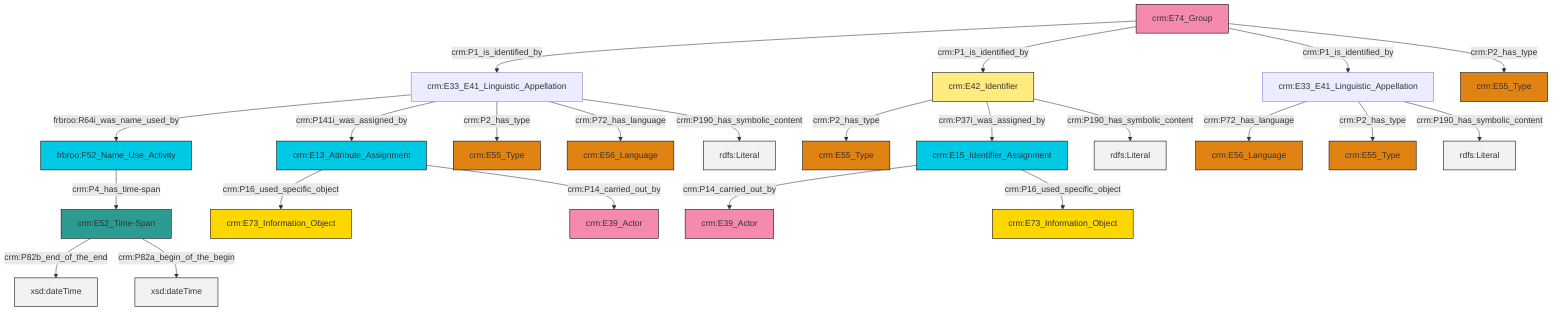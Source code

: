 graph TD
classDef Literal fill:#f2f2f2,stroke:#000000;
classDef CRM_Entity fill:#FFFFFF,stroke:#000000;
classDef Temporal_Entity fill:#00C9E6, stroke:#000000;
classDef Type fill:#E18312, stroke:#000000;
classDef Time-Span fill:#2C9C91, stroke:#000000;
classDef Appellation fill:#FFEB7F, stroke:#000000;
classDef Place fill:#008836, stroke:#000000;
classDef Persistent_Item fill:#B266B2, stroke:#000000;
classDef Conceptual_Object fill:#FFD700, stroke:#000000;
classDef Physical_Thing fill:#D2B48C, stroke:#000000;
classDef Actor fill:#f58aad, stroke:#000000;
classDef PC_Classes fill:#4ce600, stroke:#000000;
classDef Multi fill:#cccccc,stroke:#000000;

0["crm:E74_Group"]:::Actor -->|crm:P1_is_identified_by| 1["crm:E33_E41_Linguistic_Appellation"]:::Default
1["crm:E33_E41_Linguistic_Appellation"]:::Default -->|frbroo:R64i_was_name_used_by| 2["frbroo:F52_Name_Use_Activity"]:::Temporal_Entity
5["crm:E33_E41_Linguistic_Appellation"]:::Default -->|crm:P72_has_language| 6["crm:E56_Language"]:::Type
7["crm:E42_Identifier"]:::Appellation -->|crm:P2_has_type| 8["crm:E55_Type"]:::Type
0["crm:E74_Group"]:::Actor -->|crm:P1_is_identified_by| 7["crm:E42_Identifier"]:::Appellation
18["crm:E13_Attribute_Assignment"]:::Temporal_Entity -->|crm:P16_used_specific_object| 19["crm:E73_Information_Object"]:::Conceptual_Object
18["crm:E13_Attribute_Assignment"]:::Temporal_Entity -->|crm:P14_carried_out_by| 20["crm:E39_Actor"]:::Actor
3["crm:E15_Identifier_Assignment"]:::Temporal_Entity -->|crm:P14_carried_out_by| 22["crm:E39_Actor"]:::Actor
1["crm:E33_E41_Linguistic_Appellation"]:::Default -->|crm:P141i_was_assigned_by| 18["crm:E13_Attribute_Assignment"]:::Temporal_Entity
5["crm:E33_E41_Linguistic_Appellation"]:::Default -->|crm:P2_has_type| 13["crm:E55_Type"]:::Type
0["crm:E74_Group"]:::Actor -->|crm:P1_is_identified_by| 5["crm:E33_E41_Linguistic_Appellation"]:::Default
1["crm:E33_E41_Linguistic_Appellation"]:::Default -->|crm:P2_has_type| 27["crm:E55_Type"]:::Type
0["crm:E74_Group"]:::Actor -->|crm:P2_has_type| 10["crm:E55_Type"]:::Type
7["crm:E42_Identifier"]:::Appellation -->|crm:P37i_was_assigned_by| 3["crm:E15_Identifier_Assignment"]:::Temporal_Entity
5["crm:E33_E41_Linguistic_Appellation"]:::Default -->|crm:P190_has_symbolic_content| 29[rdfs:Literal]:::Literal
7["crm:E42_Identifier"]:::Appellation -->|crm:P190_has_symbolic_content| 31[rdfs:Literal]:::Literal
2["frbroo:F52_Name_Use_Activity"]:::Temporal_Entity -->|crm:P4_has_time-span| 16["crm:E52_Time-Span"]:::Time-Span
3["crm:E15_Identifier_Assignment"]:::Temporal_Entity -->|crm:P16_used_specific_object| 32["crm:E73_Information_Object"]:::Conceptual_Object
16["crm:E52_Time-Span"]:::Time-Span -->|crm:P82b_end_of_the_end| 35[xsd:dateTime]:::Literal
1["crm:E33_E41_Linguistic_Appellation"]:::Default -->|crm:P72_has_language| 24["crm:E56_Language"]:::Type
1["crm:E33_E41_Linguistic_Appellation"]:::Default -->|crm:P190_has_symbolic_content| 40[rdfs:Literal]:::Literal
16["crm:E52_Time-Span"]:::Time-Span -->|crm:P82a_begin_of_the_begin| 41[xsd:dateTime]:::Literal